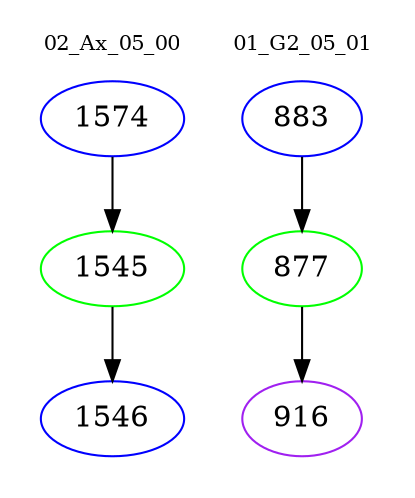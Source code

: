 digraph{
subgraph cluster_0 {
color = white
label = "02_Ax_05_00";
fontsize=10;
T0_1574 [label="1574", color="blue"]
T0_1574 -> T0_1545 [color="black"]
T0_1545 [label="1545", color="green"]
T0_1545 -> T0_1546 [color="black"]
T0_1546 [label="1546", color="blue"]
}
subgraph cluster_1 {
color = white
label = "01_G2_05_01";
fontsize=10;
T1_883 [label="883", color="blue"]
T1_883 -> T1_877 [color="black"]
T1_877 [label="877", color="green"]
T1_877 -> T1_916 [color="black"]
T1_916 [label="916", color="purple"]
}
}
